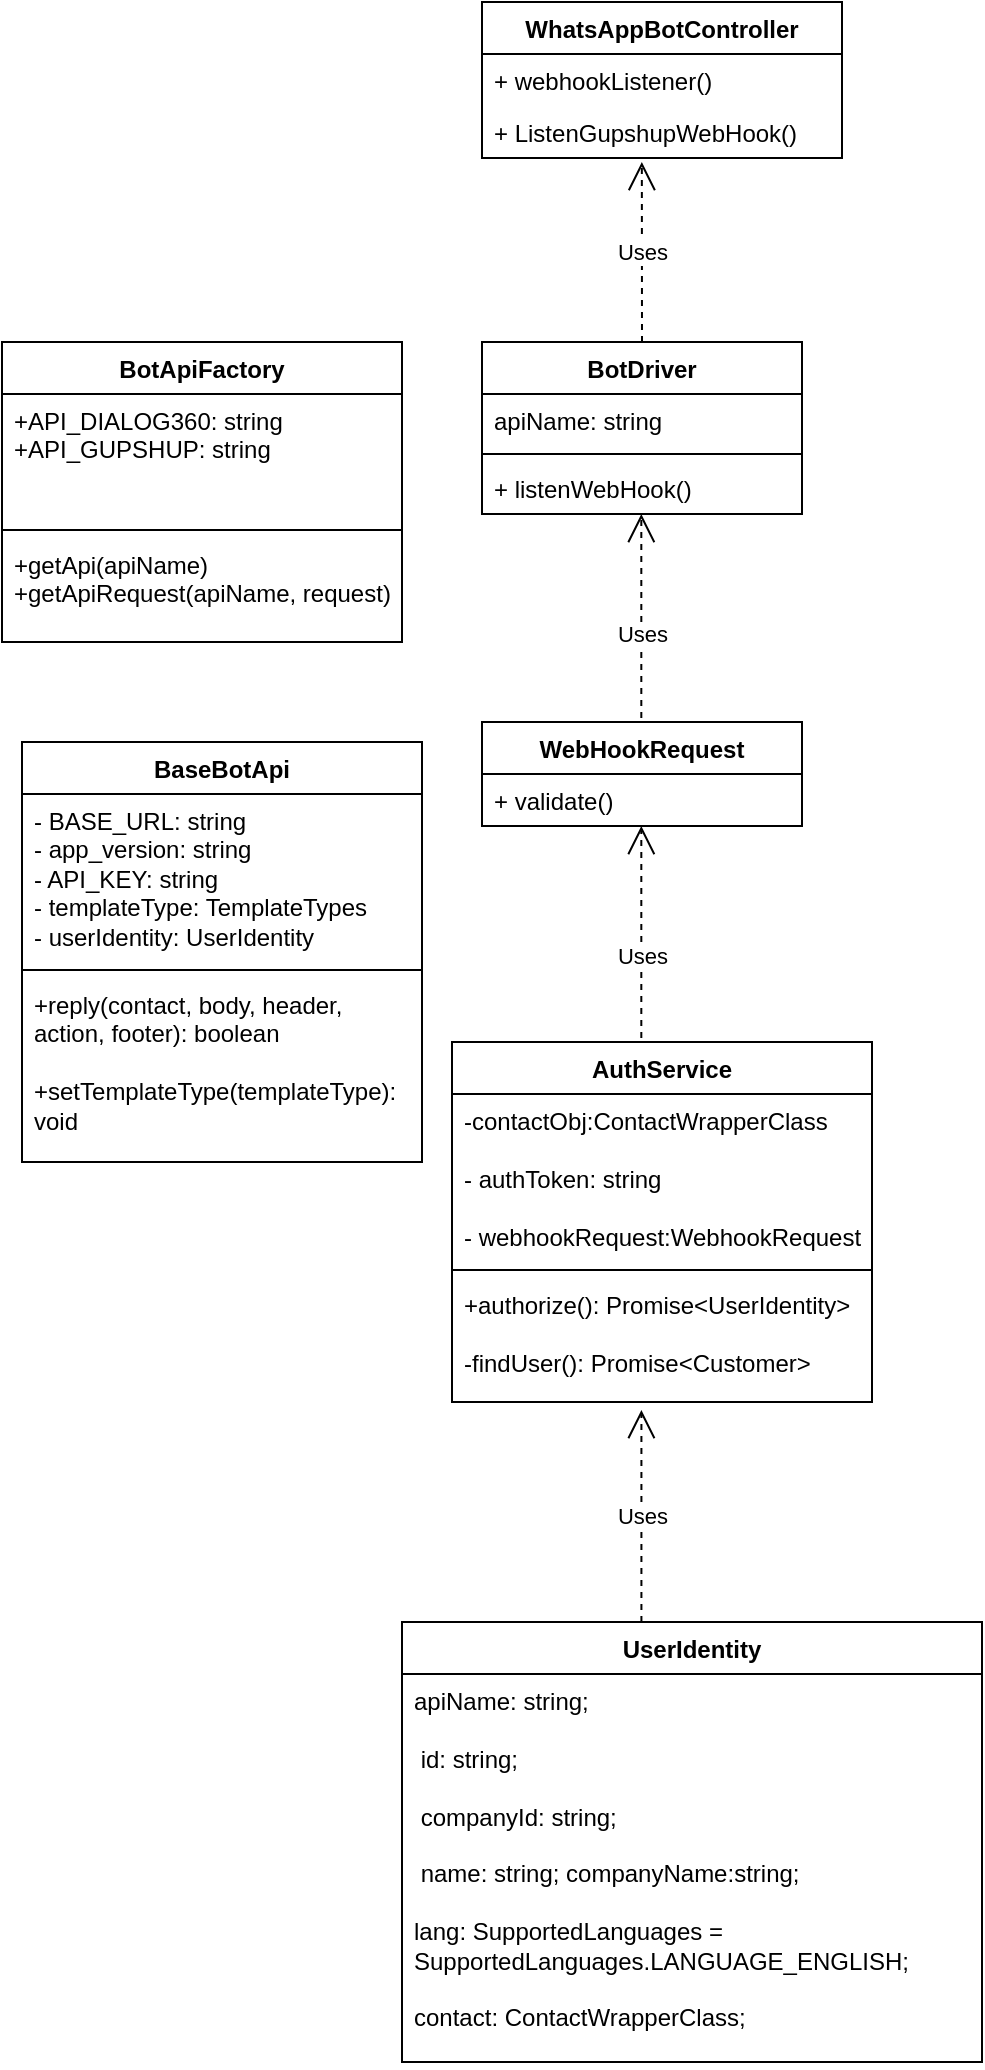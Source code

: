 <mxfile version="21.3.2" type="github">
  <diagram id="C5RBs43oDa-KdzZeNtuy" name="Page-1">
    <mxGraphModel dx="733" dy="408" grid="1" gridSize="10" guides="1" tooltips="1" connect="1" arrows="1" fold="1" page="1" pageScale="1" pageWidth="827" pageHeight="1169" math="0" shadow="0">
      <root>
        <mxCell id="WIyWlLk6GJQsqaUBKTNV-0" />
        <mxCell id="WIyWlLk6GJQsqaUBKTNV-1" parent="WIyWlLk6GJQsqaUBKTNV-0" />
        <mxCell id="2Nv2q724EqeHWPl6UebB-2" value="WhatsAppBotController" style="swimlane;fontStyle=1;align=center;verticalAlign=top;childLayout=stackLayout;horizontal=1;startSize=26;horizontalStack=0;resizeParent=1;resizeParentMax=0;resizeLast=0;collapsible=1;marginBottom=0;whiteSpace=wrap;html=1;" parent="WIyWlLk6GJQsqaUBKTNV-1" vertex="1">
          <mxGeometry x="270" y="80" width="180" height="78" as="geometry" />
        </mxCell>
        <mxCell id="2Nv2q724EqeHWPl6UebB-3" value="+ webhookListener()" style="text;strokeColor=none;fillColor=none;align=left;verticalAlign=top;spacingLeft=4;spacingRight=4;overflow=hidden;rotatable=0;points=[[0,0.5],[1,0.5]];portConstraint=eastwest;whiteSpace=wrap;html=1;" parent="2Nv2q724EqeHWPl6UebB-2" vertex="1">
          <mxGeometry y="26" width="180" height="26" as="geometry" />
        </mxCell>
        <mxCell id="2Nv2q724EqeHWPl6UebB-5" value="+ ListenGupshupWebHook()" style="text;strokeColor=none;fillColor=none;align=left;verticalAlign=top;spacingLeft=4;spacingRight=4;overflow=hidden;rotatable=0;points=[[0,0.5],[1,0.5]];portConstraint=eastwest;whiteSpace=wrap;html=1;" parent="2Nv2q724EqeHWPl6UebB-2" vertex="1">
          <mxGeometry y="52" width="180" height="26" as="geometry" />
        </mxCell>
        <mxCell id="2Nv2q724EqeHWPl6UebB-6" value="Uses" style="endArrow=open;endSize=12;dashed=1;html=1;rounded=0;entryX=0.444;entryY=1.077;entryDx=0;entryDy=0;entryPerimeter=0;" parent="WIyWlLk6GJQsqaUBKTNV-1" target="2Nv2q724EqeHWPl6UebB-5" edge="1">
          <mxGeometry width="160" relative="1" as="geometry">
            <mxPoint x="350" y="250" as="sourcePoint" />
            <mxPoint x="440" y="240" as="targetPoint" />
          </mxGeometry>
        </mxCell>
        <mxCell id="2Nv2q724EqeHWPl6UebB-7" value="BotDriver" style="swimlane;fontStyle=1;align=center;verticalAlign=top;childLayout=stackLayout;horizontal=1;startSize=26;horizontalStack=0;resizeParent=1;resizeParentMax=0;resizeLast=0;collapsible=1;marginBottom=0;whiteSpace=wrap;html=1;" parent="WIyWlLk6GJQsqaUBKTNV-1" vertex="1">
          <mxGeometry x="270" y="250" width="160" height="86" as="geometry" />
        </mxCell>
        <mxCell id="2Nv2q724EqeHWPl6UebB-8" value="apiName: string" style="text;strokeColor=none;fillColor=none;align=left;verticalAlign=top;spacingLeft=4;spacingRight=4;overflow=hidden;rotatable=0;points=[[0,0.5],[1,0.5]];portConstraint=eastwest;whiteSpace=wrap;html=1;" parent="2Nv2q724EqeHWPl6UebB-7" vertex="1">
          <mxGeometry y="26" width="160" height="26" as="geometry" />
        </mxCell>
        <mxCell id="2Nv2q724EqeHWPl6UebB-9" value="" style="line;strokeWidth=1;fillColor=none;align=left;verticalAlign=middle;spacingTop=-1;spacingLeft=3;spacingRight=3;rotatable=0;labelPosition=right;points=[];portConstraint=eastwest;strokeColor=inherit;" parent="2Nv2q724EqeHWPl6UebB-7" vertex="1">
          <mxGeometry y="52" width="160" height="8" as="geometry" />
        </mxCell>
        <mxCell id="2Nv2q724EqeHWPl6UebB-10" value="+ listenWebHook()" style="text;strokeColor=none;fillColor=none;align=left;verticalAlign=top;spacingLeft=4;spacingRight=4;overflow=hidden;rotatable=0;points=[[0,0.5],[1,0.5]];portConstraint=eastwest;whiteSpace=wrap;html=1;" parent="2Nv2q724EqeHWPl6UebB-7" vertex="1">
          <mxGeometry y="60" width="160" height="26" as="geometry" />
        </mxCell>
        <mxCell id="2Nv2q724EqeHWPl6UebB-11" value="Uses" style="endArrow=open;endSize=12;dashed=1;html=1;rounded=0;" parent="WIyWlLk6GJQsqaUBKTNV-1" edge="1">
          <mxGeometry width="160" relative="1" as="geometry">
            <mxPoint x="349.66" y="456" as="sourcePoint" />
            <mxPoint x="349.66" y="336" as="targetPoint" />
          </mxGeometry>
        </mxCell>
        <mxCell id="2Nv2q724EqeHWPl6UebB-12" value="WebHookRequest" style="swimlane;fontStyle=1;align=center;verticalAlign=top;childLayout=stackLayout;horizontal=1;startSize=26;horizontalStack=0;resizeParent=1;resizeParentMax=0;resizeLast=0;collapsible=1;marginBottom=0;whiteSpace=wrap;html=1;" parent="WIyWlLk6GJQsqaUBKTNV-1" vertex="1">
          <mxGeometry x="270" y="440" width="160" height="52" as="geometry" />
        </mxCell>
        <mxCell id="2Nv2q724EqeHWPl6UebB-13" value="+ validate()" style="text;strokeColor=none;fillColor=none;align=left;verticalAlign=top;spacingLeft=4;spacingRight=4;overflow=hidden;rotatable=0;points=[[0,0.5],[1,0.5]];portConstraint=eastwest;whiteSpace=wrap;html=1;" parent="2Nv2q724EqeHWPl6UebB-12" vertex="1">
          <mxGeometry y="26" width="160" height="26" as="geometry" />
        </mxCell>
        <mxCell id="2Nv2q724EqeHWPl6UebB-16" value="Uses" style="endArrow=open;endSize=12;dashed=1;html=1;rounded=0;" parent="WIyWlLk6GJQsqaUBKTNV-1" edge="1">
          <mxGeometry width="160" relative="1" as="geometry">
            <mxPoint x="349.66" y="622" as="sourcePoint" />
            <mxPoint x="349.66" y="492" as="targetPoint" />
            <Array as="points" />
          </mxGeometry>
        </mxCell>
        <mxCell id="2Nv2q724EqeHWPl6UebB-23" value="Uses" style="endArrow=open;endSize=12;dashed=1;html=1;rounded=0;" parent="WIyWlLk6GJQsqaUBKTNV-1" edge="1">
          <mxGeometry width="160" relative="1" as="geometry">
            <mxPoint x="349.71" y="890" as="sourcePoint" />
            <mxPoint x="349.71" y="784" as="targetPoint" />
          </mxGeometry>
        </mxCell>
        <mxCell id="2Nv2q724EqeHWPl6UebB-24" value="UserIdentity" style="swimlane;fontStyle=1;align=center;verticalAlign=top;childLayout=stackLayout;horizontal=1;startSize=26;horizontalStack=0;resizeParent=1;resizeParentMax=0;resizeLast=0;collapsible=1;marginBottom=0;whiteSpace=wrap;html=1;" parent="WIyWlLk6GJQsqaUBKTNV-1" vertex="1">
          <mxGeometry x="230" y="890" width="290" height="220" as="geometry" />
        </mxCell>
        <mxCell id="2Nv2q724EqeHWPl6UebB-25" value="apiName: string;&lt;br&gt;&lt;br&gt;&amp;nbsp;id: string;&lt;br&gt;&lt;br&gt;&amp;nbsp;companyId: string;&lt;br&gt;&lt;br&gt;&amp;nbsp;name: string; companyName:string; &lt;br&gt;&lt;br&gt;lang: SupportedLanguages = SupportedLanguages.LANGUAGE_ENGLISH;&amp;nbsp;&lt;br&gt;&lt;br&gt;contact: ContactWrapperClass;" style="text;strokeColor=none;fillColor=none;align=left;verticalAlign=top;spacingLeft=4;spacingRight=4;overflow=hidden;rotatable=0;points=[[0,0.5],[1,0.5]];portConstraint=eastwest;whiteSpace=wrap;html=1;" parent="2Nv2q724EqeHWPl6UebB-24" vertex="1">
          <mxGeometry y="26" width="290" height="194" as="geometry" />
        </mxCell>
        <mxCell id="2Nv2q724EqeHWPl6UebB-28" value="AuthService" style="swimlane;fontStyle=1;align=center;verticalAlign=top;childLayout=stackLayout;horizontal=1;startSize=26;horizontalStack=0;resizeParent=1;resizeParentMax=0;resizeLast=0;collapsible=1;marginBottom=0;whiteSpace=wrap;html=1;" parent="WIyWlLk6GJQsqaUBKTNV-1" vertex="1">
          <mxGeometry x="255" y="600" width="210" height="180" as="geometry" />
        </mxCell>
        <mxCell id="2Nv2q724EqeHWPl6UebB-29" value="-contactObj:ContactWrapperClass&lt;br&gt;&lt;br&gt;- authToken: string&lt;br&gt;&lt;br&gt;- webhookRequest:WebhookRequest" style="text;strokeColor=none;fillColor=none;align=left;verticalAlign=top;spacingLeft=4;spacingRight=4;overflow=hidden;rotatable=0;points=[[0,0.5],[1,0.5]];portConstraint=eastwest;whiteSpace=wrap;html=1;" parent="2Nv2q724EqeHWPl6UebB-28" vertex="1">
          <mxGeometry y="26" width="210" height="84" as="geometry" />
        </mxCell>
        <mxCell id="2Nv2q724EqeHWPl6UebB-30" value="" style="line;strokeWidth=1;fillColor=none;align=left;verticalAlign=middle;spacingTop=-1;spacingLeft=3;spacingRight=3;rotatable=0;labelPosition=right;points=[];portConstraint=eastwest;strokeColor=inherit;" parent="2Nv2q724EqeHWPl6UebB-28" vertex="1">
          <mxGeometry y="110" width="210" height="8" as="geometry" />
        </mxCell>
        <mxCell id="2Nv2q724EqeHWPl6UebB-31" value="+authorize(): Promise&amp;lt;UserIdentity&amp;gt;&lt;br&gt;&lt;br&gt;-findUser(): Promise&amp;lt;Customer&amp;gt;" style="text;strokeColor=none;fillColor=none;align=left;verticalAlign=top;spacingLeft=4;spacingRight=4;overflow=hidden;rotatable=0;points=[[0,0.5],[1,0.5]];portConstraint=eastwest;whiteSpace=wrap;html=1;" parent="2Nv2q724EqeHWPl6UebB-28" vertex="1">
          <mxGeometry y="118" width="210" height="62" as="geometry" />
        </mxCell>
        <mxCell id="2Nv2q724EqeHWPl6UebB-32" value="BotApiFactory" style="swimlane;fontStyle=1;align=center;verticalAlign=top;childLayout=stackLayout;horizontal=1;startSize=26;horizontalStack=0;resizeParent=1;resizeParentMax=0;resizeLast=0;collapsible=1;marginBottom=0;whiteSpace=wrap;html=1;" parent="WIyWlLk6GJQsqaUBKTNV-1" vertex="1">
          <mxGeometry x="30" y="250" width="200" height="150" as="geometry" />
        </mxCell>
        <mxCell id="2Nv2q724EqeHWPl6UebB-33" value="+API_DIALOG360: string&lt;br&gt;+API_GUPSHUP: string" style="text;strokeColor=none;fillColor=none;align=left;verticalAlign=top;spacingLeft=4;spacingRight=4;overflow=hidden;rotatable=0;points=[[0,0.5],[1,0.5]];portConstraint=eastwest;whiteSpace=wrap;html=1;" parent="2Nv2q724EqeHWPl6UebB-32" vertex="1">
          <mxGeometry y="26" width="200" height="64" as="geometry" />
        </mxCell>
        <mxCell id="2Nv2q724EqeHWPl6UebB-34" value="" style="line;strokeWidth=1;fillColor=none;align=left;verticalAlign=middle;spacingTop=-1;spacingLeft=3;spacingRight=3;rotatable=0;labelPosition=right;points=[];portConstraint=eastwest;strokeColor=inherit;" parent="2Nv2q724EqeHWPl6UebB-32" vertex="1">
          <mxGeometry y="90" width="200" height="8" as="geometry" />
        </mxCell>
        <mxCell id="2Nv2q724EqeHWPl6UebB-35" value="+getApi(apiName)&lt;br&gt;+getApiRequest(apiName, request)" style="text;strokeColor=none;fillColor=none;align=left;verticalAlign=top;spacingLeft=4;spacingRight=4;overflow=hidden;rotatable=0;points=[[0,0.5],[1,0.5]];portConstraint=eastwest;whiteSpace=wrap;html=1;" parent="2Nv2q724EqeHWPl6UebB-32" vertex="1">
          <mxGeometry y="98" width="200" height="52" as="geometry" />
        </mxCell>
        <mxCell id="2Nv2q724EqeHWPl6UebB-36" value="BaseBotApi" style="swimlane;fontStyle=1;align=center;verticalAlign=top;childLayout=stackLayout;horizontal=1;startSize=26;horizontalStack=0;resizeParent=1;resizeParentMax=0;resizeLast=0;collapsible=1;marginBottom=0;whiteSpace=wrap;html=1;" parent="WIyWlLk6GJQsqaUBKTNV-1" vertex="1">
          <mxGeometry x="40" y="450" width="200" height="210" as="geometry" />
        </mxCell>
        <mxCell id="2Nv2q724EqeHWPl6UebB-37" value="- BASE_URL: string&lt;br&gt;- app_version: string&lt;br&gt;- API_KEY: string&lt;br&gt;- templateType: TemplateTypes&lt;br&gt;- userIdentity: UserIdentity" style="text;strokeColor=none;fillColor=none;align=left;verticalAlign=top;spacingLeft=4;spacingRight=4;overflow=hidden;rotatable=0;points=[[0,0.5],[1,0.5]];portConstraint=eastwest;whiteSpace=wrap;html=1;" parent="2Nv2q724EqeHWPl6UebB-36" vertex="1">
          <mxGeometry y="26" width="200" height="84" as="geometry" />
        </mxCell>
        <mxCell id="2Nv2q724EqeHWPl6UebB-38" value="" style="line;strokeWidth=1;fillColor=none;align=left;verticalAlign=middle;spacingTop=-1;spacingLeft=3;spacingRight=3;rotatable=0;labelPosition=right;points=[];portConstraint=eastwest;strokeColor=inherit;" parent="2Nv2q724EqeHWPl6UebB-36" vertex="1">
          <mxGeometry y="110" width="200" height="8" as="geometry" />
        </mxCell>
        <mxCell id="2Nv2q724EqeHWPl6UebB-39" value="+reply(contact, body, header, action, footer): boolean&lt;br&gt;&lt;br&gt;+setTemplateType(templateType): void" style="text;strokeColor=none;fillColor=none;align=left;verticalAlign=top;spacingLeft=4;spacingRight=4;overflow=hidden;rotatable=0;points=[[0,0.5],[1,0.5]];portConstraint=eastwest;whiteSpace=wrap;html=1;" parent="2Nv2q724EqeHWPl6UebB-36" vertex="1">
          <mxGeometry y="118" width="200" height="92" as="geometry" />
        </mxCell>
      </root>
    </mxGraphModel>
  </diagram>
</mxfile>
